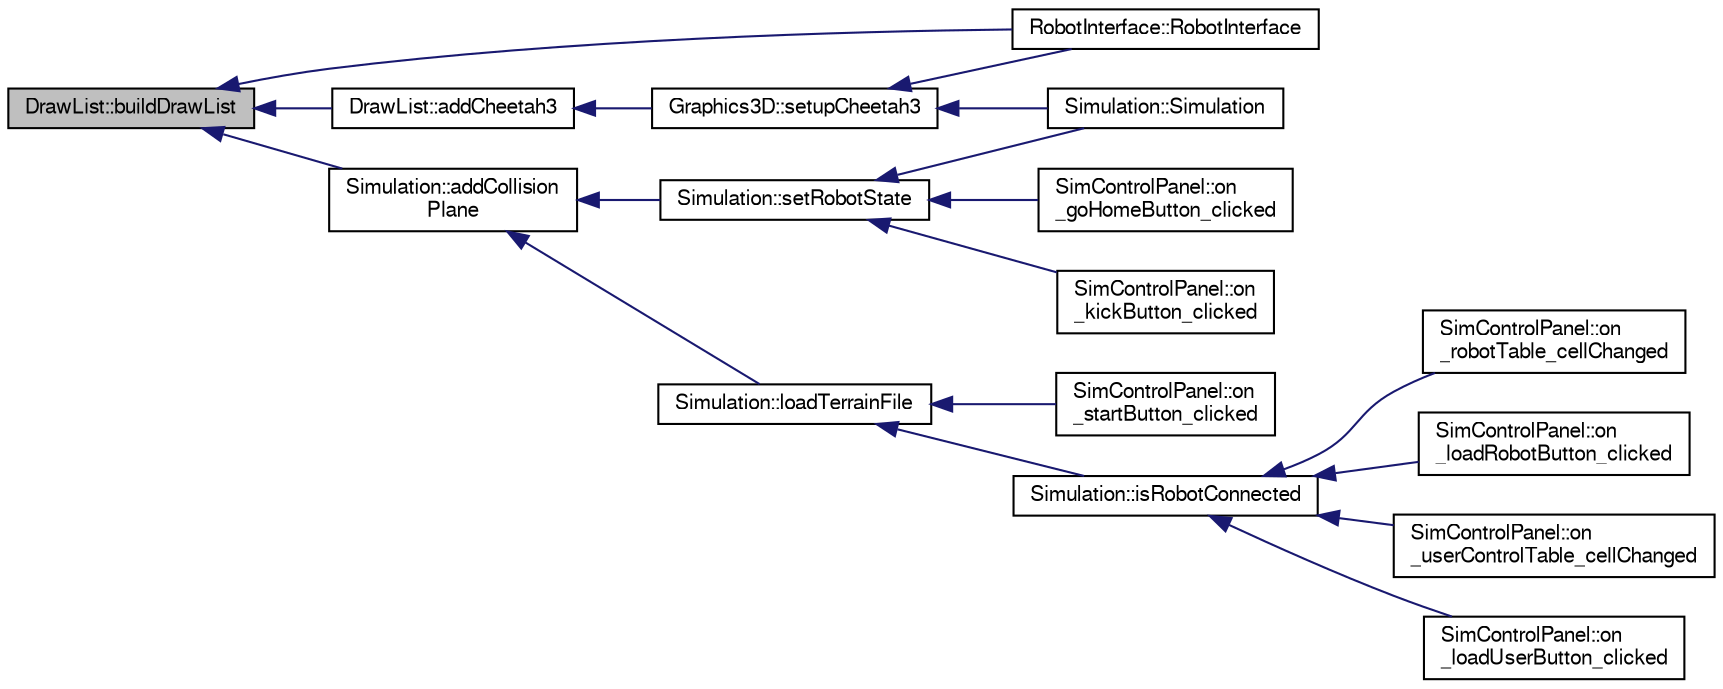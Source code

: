 digraph "DrawList::buildDrawList"
{
  edge [fontname="FreeSans",fontsize="10",labelfontname="FreeSans",labelfontsize="10"];
  node [fontname="FreeSans",fontsize="10",shape=record];
  rankdir="LR";
  Node1 [label="DrawList::buildDrawList",height=0.2,width=0.4,color="black", fillcolor="grey75", style="filled", fontcolor="black"];
  Node1 -> Node2 [dir="back",color="midnightblue",fontsize="10",style="solid",fontname="FreeSans"];
  Node2 [label="DrawList::addCheetah3",height=0.2,width=0.4,color="black", fillcolor="white", style="filled",URL="$d1/d03/class_draw_list.html#a1b2d94c539ac6c6e1f4ec3fb859888c9"];
  Node2 -> Node3 [dir="back",color="midnightblue",fontsize="10",style="solid",fontname="FreeSans"];
  Node3 [label="Graphics3D::setupCheetah3",height=0.2,width=0.4,color="black", fillcolor="white", style="filled",URL="$de/d6f/class_graphics3_d.html#a2ded7e2e203f7d660f4120e0b9e3ed61"];
  Node3 -> Node4 [dir="back",color="midnightblue",fontsize="10",style="solid",fontname="FreeSans"];
  Node4 [label="RobotInterface::RobotInterface",height=0.2,width=0.4,color="black", fillcolor="white", style="filled",URL="$d6/d05/class_robot_interface.html#af09b1f8b1e20aa72ee5e02cad4ca43c9"];
  Node3 -> Node5 [dir="back",color="midnightblue",fontsize="10",style="solid",fontname="FreeSans"];
  Node5 [label="Simulation::Simulation",height=0.2,width=0.4,color="black", fillcolor="white", style="filled",URL="$dd/d14/class_simulation.html#a6bf59d648bef2114a09ea3d81998ee3e"];
  Node1 -> Node4 [dir="back",color="midnightblue",fontsize="10",style="solid",fontname="FreeSans"];
  Node1 -> Node6 [dir="back",color="midnightblue",fontsize="10",style="solid",fontname="FreeSans"];
  Node6 [label="Simulation::addCollision\lPlane",height=0.2,width=0.4,color="black", fillcolor="white", style="filled",URL="$dd/d14/class_simulation.html#a20c4e8286bb7880f186e0aa3fe5f103e"];
  Node6 -> Node7 [dir="back",color="midnightblue",fontsize="10",style="solid",fontname="FreeSans"];
  Node7 [label="Simulation::loadTerrainFile",height=0.2,width=0.4,color="black", fillcolor="white", style="filled",URL="$dd/d14/class_simulation.html#ad3b3a11e3a8d6e2119dbcf538802d5cf"];
  Node7 -> Node8 [dir="back",color="midnightblue",fontsize="10",style="solid",fontname="FreeSans"];
  Node8 [label="SimControlPanel::on\l_startButton_clicked",height=0.2,width=0.4,color="black", fillcolor="white", style="filled",URL="$d1/d22/class_sim_control_panel.html#afdfa6b365805d23d5438862de97856ae"];
  Node7 -> Node9 [dir="back",color="midnightblue",fontsize="10",style="solid",fontname="FreeSans"];
  Node9 [label="Simulation::isRobotConnected",height=0.2,width=0.4,color="black", fillcolor="white", style="filled",URL="$dd/d14/class_simulation.html#a84d72d5cddf1b6b5dbbe94f83a448958"];
  Node9 -> Node10 [dir="back",color="midnightblue",fontsize="10",style="solid",fontname="FreeSans"];
  Node10 [label="SimControlPanel::on\l_robotTable_cellChanged",height=0.2,width=0.4,color="black", fillcolor="white", style="filled",URL="$d1/d22/class_sim_control_panel.html#aac45ac89880d2d316de41365cd6b7cfb"];
  Node9 -> Node11 [dir="back",color="midnightblue",fontsize="10",style="solid",fontname="FreeSans"];
  Node11 [label="SimControlPanel::on\l_loadRobotButton_clicked",height=0.2,width=0.4,color="black", fillcolor="white", style="filled",URL="$d1/d22/class_sim_control_panel.html#a932918fe9325002dec7f5585c4bfc4f3"];
  Node9 -> Node12 [dir="back",color="midnightblue",fontsize="10",style="solid",fontname="FreeSans"];
  Node12 [label="SimControlPanel::on\l_userControlTable_cellChanged",height=0.2,width=0.4,color="black", fillcolor="white", style="filled",URL="$d1/d22/class_sim_control_panel.html#a0228e09f693480d3975515c2536dd9d2"];
  Node9 -> Node13 [dir="back",color="midnightblue",fontsize="10",style="solid",fontname="FreeSans"];
  Node13 [label="SimControlPanel::on\l_loadUserButton_clicked",height=0.2,width=0.4,color="black", fillcolor="white", style="filled",URL="$d1/d22/class_sim_control_panel.html#a9a891de8902696e8c1775978d517ed58"];
  Node6 -> Node14 [dir="back",color="midnightblue",fontsize="10",style="solid",fontname="FreeSans"];
  Node14 [label="Simulation::setRobotState",height=0.2,width=0.4,color="black", fillcolor="white", style="filled",URL="$dd/d14/class_simulation.html#a8a3a6fa9691b58d5dc614d98b8e4fefb"];
  Node14 -> Node15 [dir="back",color="midnightblue",fontsize="10",style="solid",fontname="FreeSans"];
  Node15 [label="SimControlPanel::on\l_goHomeButton_clicked",height=0.2,width=0.4,color="black", fillcolor="white", style="filled",URL="$d1/d22/class_sim_control_panel.html#a9fd8fa720052f15525637834f456c465"];
  Node14 -> Node16 [dir="back",color="midnightblue",fontsize="10",style="solid",fontname="FreeSans"];
  Node16 [label="SimControlPanel::on\l_kickButton_clicked",height=0.2,width=0.4,color="black", fillcolor="white", style="filled",URL="$d1/d22/class_sim_control_panel.html#a18191363c7461cd1af623e790df2e71e"];
  Node14 -> Node5 [dir="back",color="midnightblue",fontsize="10",style="solid",fontname="FreeSans"];
}
